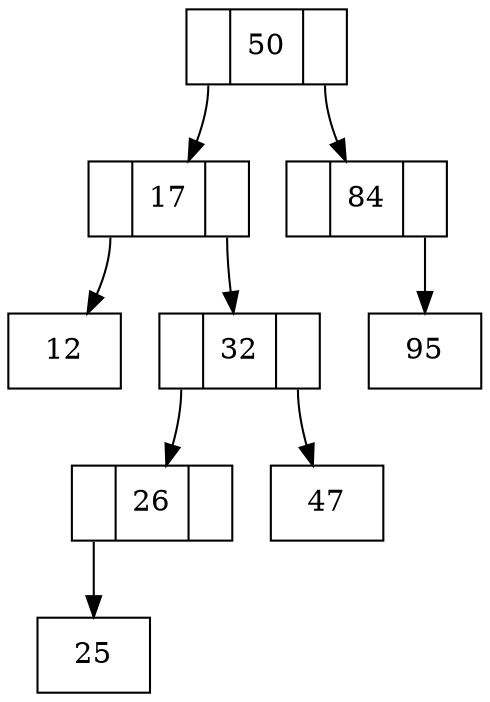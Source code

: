 digraph Tree{
	node [shape = record];
	node_50[label="<C0> | 50 | <C1>"];
	node_17[label="<C0> | 17 | <C1>"];
	node_12[label="12"];
	node_17:C0 -> node_12;
	node_32[label="<C0> | 32 | <C1>"];
	node_26[label="<C0> | 26 | <C1>"];
	node_25[label="25"];
	node_26:C0 -> node_25;
	node_32:C0 -> node_26;
	node_47[label="47"];
	node_32:C1 -> node_47;
	node_17:C1 -> node_32;
	node_50:C0 -> node_17;
	node_84[label="<C0> | 84 | <C1>"];
	node_95[label="95"];
	node_84:C1 -> node_95;
	node_50:C1 -> node_84;
}